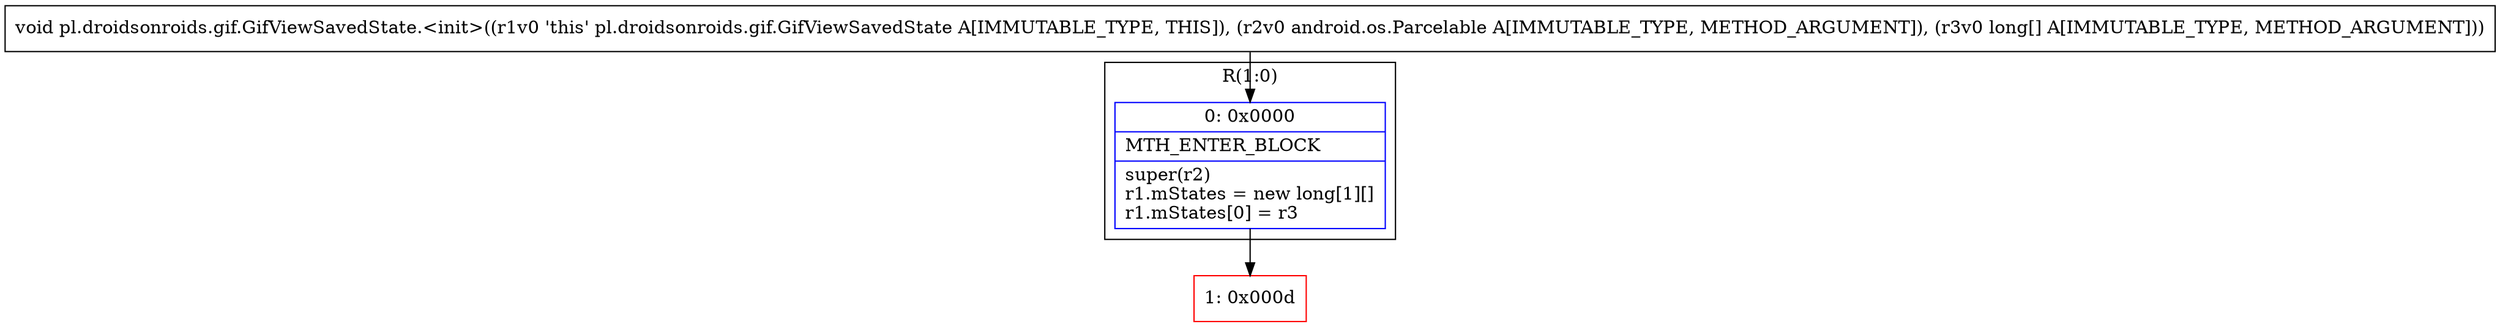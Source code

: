 digraph "CFG forpl.droidsonroids.gif.GifViewSavedState.\<init\>(Landroid\/os\/Parcelable;[J)V" {
subgraph cluster_Region_665553410 {
label = "R(1:0)";
node [shape=record,color=blue];
Node_0 [shape=record,label="{0\:\ 0x0000|MTH_ENTER_BLOCK\l|super(r2)\lr1.mStates = new long[1][]\lr1.mStates[0] = r3\l}"];
}
Node_1 [shape=record,color=red,label="{1\:\ 0x000d}"];
MethodNode[shape=record,label="{void pl.droidsonroids.gif.GifViewSavedState.\<init\>((r1v0 'this' pl.droidsonroids.gif.GifViewSavedState A[IMMUTABLE_TYPE, THIS]), (r2v0 android.os.Parcelable A[IMMUTABLE_TYPE, METHOD_ARGUMENT]), (r3v0 long[] A[IMMUTABLE_TYPE, METHOD_ARGUMENT])) }"];
MethodNode -> Node_0;
Node_0 -> Node_1;
}

